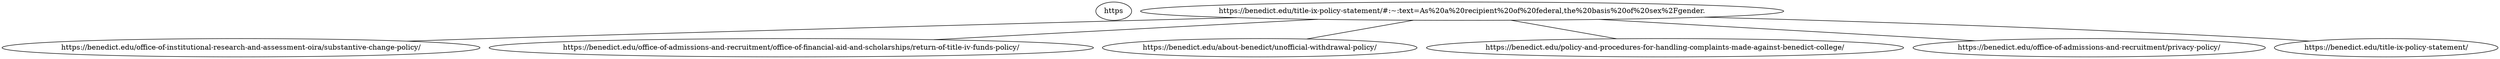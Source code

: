 strict graph  {
https [child_link="['https://benedict.edu/office-of-institutional-research-and-assessment-oira/substantive-change-policy/', 'https://benedict.edu/office-of-admissions-and-recruitment/office-of-financial-aid-and-scholarships/return-of-title-iv-funds-policy/', 'https://benedict.edu/about-benedict/unofficial-withdrawal-policy/', 'https://benedict.edu/policy-and-procedures-for-handling-complaints-made-against-benedict-college/', 'https://benedict.edu/office-of-admissions-and-recruitment/privacy-policy/', 'https://benedict.edu/title-ix-policy-statement/', 'https://benedict.edu/office-of-institutional-research-and-assessment-oira/substantive-change-policy/', 'https://benedict.edu/office-of-admissions-and-recruitment/office-of-financial-aid-and-scholarships/return-of-title-iv-funds-policy/', 'https://benedict.edu/about-benedict/unofficial-withdrawal-policy/', 'https://benedict.edu/policy-and-procedures-for-handling-complaints-made-against-benedict-college/']", data="b'\nTitle IX Policy Statement | Benedict College | Columbia, South Carolina\nSkip to content\nSearch Benedict.edu\nCommunityWebmailTiger PortalCareers\nAPPLY\nCalendarNews & EventsMenu Toggle\nNewsroom The BEST Tiger News Archives Harambee Festival Photo Galleries\nAcademicsMenu Toggle\nSchoolsMenu Toggle\nSchool of Education, Health and Human ServicesMenu Toggle\nMaster of Science Sport Management\nTyrone Adam Burroughs School of Business and EntrepreneurshipMenu Toggle\nMaster of Business Administration\nSchool of Arts and Sciences School of Science and Engineering\nProgramsMenu Toggle\nCareer Development Services Student Freedom Initiative Honors Program Extended Learning Services\nRegistrar & RecordsMenu Toggle\nOffice of the Registrar & Student Records Transcripts Veterans Graduation Registrar Forms\nOffice of ResearchMenu Toggle\nOrganizational Structure Proposal Development Funding Sources Technology Transfer Office Office of Institutional Research and Assessment (OIRA)Menu Toggle\nSubstantive Change Policy Accreditation Information Student Achievement Data\nLibraryMenu Toggle\nBenjamin F. Payton Learning Resources Center\xe2\x80\x8b About the Library Library Vision and Mission Library Staff Floor Guide Library Policies Library Request About Collections\nNew StudentsMenu Toggle\nNew Student Orientation Parent Checklist FERPA Form Online Registration Tutorials User Account Services Social Media Toolkit for Students\nAdmission & AidMenu Toggle\nAdmissions and RecruitmentMenu Toggle\nOffice of Admissions and Recruitment Office of International Programs Campus Tours Apply Student AccountsMenu Toggle\nOffice of Student Accounts Tuition and Fees\nFinancial Aid & ScholarshipsMenu Toggle\nOffice of Financial Aid and Scholarships Tuition and Fees Financial Aid Forms FAFSA Form Return of Title IV Funds Policy Unofficial Withdrawal Policy Scholarships Make A Payment\nCampus LifeMenu Toggle\nStudent AffairsMenu Toggle\nHousing Student Health Services Dining Hall Campus Police Department Campus Bookstore Swinton Campus Center Gospel Choir Marching Tiger Band of Distinction Policy and Procedures for Handling Complaints Made Against Benedict College\nStudent ServicesMenu Toggle\nCampus Shuttle Counseling and Self-Development Student Handbook Information Technology Services\nAcademic SuccessMenu Toggle\nWelcome from the Student Success Center Academic Success Events Academic Recovery and Probation Management Accessibility Services & Accommodations First Year and Transition Initiatives Technology Support Videos Tutoring Services Writing Lab & Support Math Lab\nStudent ActivitiesMenu Toggle\nStudent Government Association Clubs, Organizations, Fraternities, and Sororities Miss and Mister Benedict College & the Royal Court Greek Life Staff Directory\nAlumniMenu Toggle\nAlumni Relations and Advancement ServicesMenu Toggle\nHomecoming Alumni Classes Half-Century Club Inductees Athletic Hall of Fame Benedict College Alumni Clubs Mather School National Alumni Association National Pre-Alumni Council\nBC National Alumni AssociationMenu Toggle\nBC Band Day in Harlem BCNAA Membership/Audacity to Dream/Annual Meeting Online Payment BCNAA Nomination BCNAA Annual Spring Meeting BCNAA Tiger Rewards BCNAA Awards Miss BCNAA BCNAA Newsletters BCNAA Update Records\nGiveMenu Toggle\nAnnual Gifts Alumni Annual Fund BCNAA Membership/Audacity to Dream/Annual Meeting Online Payment Reunion Gifts and Affinity Groups Memorial and Honor Gifts Capital and Endowed Gifts Donor Recognition Ways to Give\nAboutMenu Toggle\nAbout Benedict CollegeMenu Toggle\nHistory Mission & Vision Why Choose an HBCU? Board of Trustees Consumer Information Contact Us\nAdministrationMenu Toggle\nCampus Police Division of Business and Finance Office of Human Resources Office of Communications and Marketing\nOffice of the PresidentMenu Toggle\nAbout the President Strategic Plan Benedict College Quality Enhancement Plan (QEP)\nDirectory\nSearch Benedict.edu\nMain Menu\nMain Menu\nTitle IX Policy Statement\nLearn More\nVisit\nApply\nBenedict College adheres to all federal, state, and local civil rights laws prohibiting discrimination in employment and education.\xc2\xa0 Benedict College does not discriminate in its admissions practices, in its employment practices, or in its educational programs or activities on the basis of age, sex, pregnancy, sexual orientation, gender identity, race, color, creed, religion, disability, genetic information, national origin, military or veteran status and forbids retaliation against anyone for engaging in protected activity.\nThis policy extends to all students, employees and applicants for admission and/or employment.\xc2\xa0 Further, it extends to all programs and activities supported by the College; including but not limited to the College of Extended Learning Services and College sponsored internships.\nAs a recipient of federal financial assistance for education activities, Benedict College is required by Title IX of the Education Amendments of 1972 to ensure that all of its education programs and activities do not discriminate on the basis of sex/gender.\xc2\xa0 Sex includes sex, sex stereotypes, gender identity, gender expression, sexual orientation and pregnancy or parenting status.\nBenedict College also prohibits retaliation against any person opposing discrimination or participating in any discrimination investigation or complaint process internal or external to the College.\xc2\xa0 Sexual harassment, sexual assault, dating and domestic violence, and stalking are forms of sex discrimination, which are prohibited under Title IX and by Benedict College policy.\nAny member of the campus community, guest, or visitor who acts to deny, deprive, or limit the educational, employment, residential, or social access, opportunities and/or benefits of any member of the Benedict College community on the basis of sex is in violation of the Policy and Procedures on Sexual Discrimination and Misconduct.\nAny person may report sex discrimination (whether or not the person reporting is the person alleged to have experienced the conduct), in person, by mail, by telephone, or by email, using the contact information listed below for the Title IX Coordinator.\xc2\xa0 A report may be made at any time (including during non-business hours) by contacting Campus Police at 803-253-5400.\nQuestions regarding Title IX, and/or concerns about noncompliance, should be directed to the Title IX Coordinator.\xc2\xa0 To view a complete copy of the Title IX Policy contact the Title IX Coordinator.\nElizabeth Fulford MHS, MHA, VSPTitle IX CoordinatorBenedict College2330 Laurel StreetColumbia, SC 29204Office: 803-705-4838\nCell: 803-626-4504Email: Elizabeth.Fulford@benedict.edu\nCommunity\nWebmail\nTiger Portal\nCareers\nCommunity\nWebmail\nTiger Portal\nCareers\nBenedict College1600 Harden Street,\xc2\xa0Columbia, South Carolina 29204Phone: \xc2\xa0803-253-5000 (Campus Operator)\nTwitter\nFacebook-f\nInstagram\nYoutube\n\xc2\xa9 2023 Benedict College. All rights reserved.\nDisclaimer\xc2\xa0 | \xc2\xa0Privacy Policy \xc2\xa0| \xc2\xa0Title IX Policy\nBenedict College is accredited by the Southern Association of Colleges and Schools Commission on Colleges to award baccalaureate and masters degrees. Contact the Southern Association of Colleges and Schools Commission on Colleges at\xc2\xa01866 Southern Lane, Decatur, Georgia 30033- 4097\xc2\xa0or call 404-679-4500 for questions about the accreditation of Benedict College.Notice of Nondiscriminatory PolicyBenedict College admits students of any race, color, national and ethnic origin to all the rights, privileges, programs, and activities generally accorded or made available to students at the school. It does not discriminate on the basis of race, color, national and ethnic origin in administration of its educational policies, admissions policies, scholarship and loan programs, and athletic and other school administered programs.\nSearch for:\nCalendarNews & EventsMenu Toggle\nNewsroom The BEST Tiger News Archives Harambee Festival Photo Galleries\nAcademicsMenu Toggle\nSchoolsMenu Toggle\nSchool of Education, Health and Human ServicesMenu Toggle\nMaster of Science Sport Management\nTyrone Adam Burroughs School of Business and EntrepreneurshipMenu Toggle\nMaster of Business Administration\nSchool of Arts and Sciences School of Science and Engineering\nProgramsMenu Toggle\nCareer Development Services Student Freedom Initiative Honors Program Extended Learning Services\nRegistrar & RecordsMenu Toggle\nOffice of the Registrar & Student Records Transcripts Veterans Graduation Registrar Forms\nOffice of ResearchMenu Toggle\nOrganizational Structure Proposal Development Funding Sources Technology Transfer Office Office of Institutional Research and Assessment (OIRA)Menu Toggle\nSubstantive Change Policy Accreditation Information Student Achievement Data\nLibraryMenu Toggle\nBenjamin F. Payton Learning Resources Center\xe2\x80\x8b About the Library Library Vision and Mission Library Staff Floor Guide Library Policies Library Request About Collections\nNew StudentsMenu Toggle\nNew Student Orientation Parent Checklist FERPA Form Online Registration Tutorials User Account Services Social Media Toolkit for Students\nAdmission & AidMenu Toggle\nAdmissions and RecruitmentMenu Toggle\nOffice of Admissions and Recruitment Office of International Programs Campus Tours Apply Student AccountsMenu Toggle\nOffice of Student Accounts Tuition and Fees\nFinancial Aid & ScholarshipsMenu Toggle\nOffice of Financial Aid and Scholarships Tuition and Fees Financial Aid Forms FAFSA Form Return of Title IV Funds Policy Unofficial Withdrawal Policy Scholarships Make A Payment\nCampus LifeMenu Toggle\nStudent AffairsMenu Toggle\nHousing Student Health Services Dining Hall Campus Police Department Campus Bookstore Swinton Campus Center Gospel Choir Marching Tiger Band of Distinction Policy and Procedures for Handling Complaints Made Against Benedict College\nStudent ServicesMenu Toggle\nCampus Shuttle Counseling and Self-Development Student Handbook Information Technology Services\nAcademic SuccessMenu Toggle\nWelcome from the Student Success Center Academic Success Events Academic Recovery and Probation Management Accessibility Services & Accommodations First Year and Transition Initiatives Technology Support Videos Tutoring Services Writing Lab & Support Math Lab\nStudent ActivitiesMenu Toggle\nStudent Government Association Clubs, Organizations, Fraternities, and Sororities Miss and Mister Benedict College & the Royal Court Greek Life Staff Directory\nAlumniMenu Toggle\nAlumni Relations and Advancement ServicesMenu Toggle\nHomecoming Alumni Classes Half-Century Club Inductees Athletic Hall of Fame Benedict College Alumni Clubs Mather School National Alumni Association National Pre-Alumni Council\nBC National Alumni AssociationMenu Toggle\nBC Band Day in Harlem BCNAA Membership/Audacity to Dream/Annual Meeting Online Payment BCNAA Nomination BCNAA Annual Spring Meeting BCNAA Tiger Rewards BCNAA Awards Miss BCNAA BCNAA Newsletters BCNAA Update Records\nGiveMenu Toggle\nAnnual Gifts Alumni Annual Fund BCNAA Membership/Audacity to Dream/Annual Meeting Online Payment Reunion Gifts and Affinity Groups Memorial and Honor Gifts Capital and Endowed Gifts Donor Recognition Ways to Give\nAboutMenu Toggle\nAbout Benedict CollegeMenu Toggle\nHistory Mission & Vision Why Choose an HBCU? Board of Trustees Consumer Information Contact Us\nAdministrationMenu Toggle\nCampus Police Division of Business and Finance Office of Human Resources Office of Communications and Marketing\nOffice of the PresidentMenu Toggle\nAbout the President Strategic Plan Benedict College Quality Enhancement Plan (QEP)\nDirectory\nCommunity\nWebmail\nTiger Portal\nCareers\nAPPLY\nStart typing and press enter to search\nSearch Benedict.edu\nAPPLY\nGIVE\nScroll to Top\nAboutPrograms and InitiativesNewsEvents and WorkshopsSuccess StoriesResources'"];
https [child_link="['https://benedict.edu/office-of-institutional-research-and-assessment-oira/substantive-change-policy/', 'https://benedict.edu/office-of-admissions-and-recruitment/office-of-financial-aid-and-scholarships/return-of-title-iv-funds-policy/', 'https://benedict.edu/about-benedict/unofficial-withdrawal-policy/', 'https://benedict.edu/policy-and-procedures-for-handling-complaints-made-against-benedict-college/', 'https://benedict.edu/wp-content/uploads/2021/09/14.2-Benedict-College-Substantive-Change-Policy-2021.pdf', 'https://benedict.edu/office-of-institutional-research-and-assessment-oira/substantive-change-policy/', 'https://benedict.edu/office-of-institutional-research-and-assessment-oira/substantive-change-policy/', 'https://benedict.edu/office-of-admissions-and-recruitment/privacy-policy/', 'https://benedict.edu/title-ix-policy-statement/', 'https://benedict.edu/office-of-institutional-research-and-assessment-oira/substantive-change-policy/', 'https://benedict.edu/office-of-admissions-and-recruitment/office-of-financial-aid-and-scholarships/return-of-title-iv-funds-policy/', 'https://benedict.edu/about-benedict/unofficial-withdrawal-policy/', 'https://benedict.edu/policy-and-procedures-for-handling-complaints-made-against-benedict-college/']", data="b'\nSubstantive Change Policy | Benedict College | Columbia, South Carolina\nSkip to content\nSearch Benedict.edu\nCommunityWebmailTiger PortalCareers\nAPPLY\nCalendarNews & EventsMenu Toggle\nNewsroom The BEST Tiger News Archives Harambee Festival Photo Galleries\nAcademicsMenu Toggle\nSchoolsMenu Toggle\nSchool of Education, Health and Human ServicesMenu Toggle\nMaster of Science Sport Management\nTyrone Adam Burroughs School of Business and EntrepreneurshipMenu Toggle\nMaster of Business Administration\nSchool of Arts and Sciences School of Science and Engineering\nProgramsMenu Toggle\nCareer Development Services Student Freedom Initiative Honors Program Extended Learning Services\nRegistrar & RecordsMenu Toggle\nOffice of the Registrar & Student Records Transcripts Veterans Graduation Registrar Forms\nOffice of ResearchMenu Toggle\nOrganizational Structure Proposal Development Funding Sources Technology Transfer Office Office of Institutional Research and Assessment (OIRA)Menu Toggle\nSubstantive Change Policy Accreditation Information Student Achievement Data\nLibraryMenu Toggle\nBenjamin F. Payton Learning Resources Center\xe2\x80\x8b About the Library Library Vision and Mission Library Staff Floor Guide Library Policies Library Request About Collections\nNew StudentsMenu Toggle\nNew Student Orientation Parent Checklist FERPA Form Online Registration Tutorials User Account Services Social Media Toolkit for Students\nAdmission & AidMenu Toggle\nAdmissions and RecruitmentMenu Toggle\nOffice of Admissions and Recruitment Office of International Programs Campus Tours Apply Student AccountsMenu Toggle\nOffice of Student Accounts Tuition and Fees\nFinancial Aid & ScholarshipsMenu Toggle\nOffice of Financial Aid and Scholarships Tuition and Fees Financial Aid Forms FAFSA Form Return of Title IV Funds Policy Unofficial Withdrawal Policy Scholarships Make A Payment\nCampus LifeMenu Toggle\nStudent AffairsMenu Toggle\nHousing Student Health Services Dining Hall Campus Police Department Campus Bookstore Swinton Campus Center Gospel Choir Marching Tiger Band of Distinction Policy and Procedures for Handling Complaints Made Against Benedict College\nStudent ServicesMenu Toggle\nCampus Shuttle Counseling and Self-Development Student Handbook Information Technology Services\nAcademic SuccessMenu Toggle\nWelcome from the Student Success Center Academic Success Events Academic Recovery and Probation Management Accessibility Services & Accommodations First Year and Transition Initiatives Technology Support Videos Tutoring Services Writing Lab & Support Math Lab\nStudent ActivitiesMenu Toggle\nStudent Government Association Clubs, Organizations, Fraternities, and Sororities Miss and Mister Benedict College & the Royal Court Greek Life Staff Directory\nAlumniMenu Toggle\nAlumni Relations and Advancement ServicesMenu Toggle\nHomecoming Alumni Classes Half-Century Club Inductees Athletic Hall of Fame Benedict College Alumni Clubs Mather School National Alumni Association National Pre-Alumni Council\nBC National Alumni AssociationMenu Toggle\nBC Band Day in Harlem BCNAA Membership/Audacity to Dream/Annual Meeting Online Payment BCNAA Nomination BCNAA Annual Spring Meeting BCNAA Tiger Rewards BCNAA Awards Miss BCNAA BCNAA Newsletters BCNAA Update Records\nGiveMenu Toggle\nAnnual Gifts Alumni Annual Fund BCNAA Membership/Audacity to Dream/Annual Meeting Online Payment Reunion Gifts and Affinity Groups Memorial and Honor Gifts Capital and Endowed Gifts Donor Recognition Ways to Give\nAboutMenu Toggle\nAbout Benedict CollegeMenu Toggle\nHistory Mission & Vision Why Choose an HBCU? Board of Trustees Consumer Information Contact Us\nAdministrationMenu Toggle\nCampus Police Division of Business and Finance Office of Human Resources Office of Communications and Marketing\nOffice of the PresidentMenu Toggle\nAbout the President Strategic Plan Benedict College Quality Enhancement Plan (QEP)\nDirectory\nSearch Benedict.edu\nMain Menu\nMain Menu\nSubstantive Change Policy\nLearn More\nVisit\nApply\nBenedict College maintains a Substantive Change Policy that guides its approach to approving and reporting significant changes in its mission, infrastructure, and educational activities. These changes, which alter the character of the institution and/or the essential nature of its services, must be duly reviewed for their impact on a broad range of constituencies and reported to the college\xe2\x80\x99s accrediting bodies.\xc2\xa0 As such, all campus units are required to regularly review and comply with the guidelines contained herein to ensure systematic review, appropriate approvals, and timely reporting prior to the implementation of any substantive change, as defined in this policy.For questions regarding the policy or for assistance in determining if a proposed change qualifies as a substantive change, please contact the College\xe2\x80\x99s SACSCOC Accreditation liaison, Dr, Kimberly Haynes Stephens at (803) 705-4747 or Kimberly.Haynes@Benedict.edu.\nPolicy Document\nOffice of Institutional Research and Assessment (OIRA)\nAccreditation Information\nSubstantive Change Policy\nStudent Achievement Data\nMenu\nOffice of Institutional Research and Assessment (OIRA)\nAccreditation Information\nSubstantive Change Policy\nStudent Achievement Data\nCommunity\nWebmail\nTiger Portal\nCareers\nCommunity\nWebmail\nTiger Portal\nCareers\nBenedict College1600 Harden Street,\xc2\xa0Columbia, South Carolina 29204Phone: \xc2\xa0803-253-5000 (Campus Operator)\nTwitter\nFacebook-f\nInstagram\nYoutube\n\xc2\xa9 2023 Benedict College. All rights reserved.\nDisclaimer\xc2\xa0 | \xc2\xa0Privacy Policy \xc2\xa0| \xc2\xa0Title IX Policy\nBenedict College is accredited by the Southern Association of Colleges and Schools Commission on Colleges to award baccalaureate and masters degrees. Contact the Southern Association of Colleges and Schools Commission on Colleges at\xc2\xa01866 Southern Lane, Decatur, Georgia 30033- 4097\xc2\xa0or call 404-679-4500 for questions about the accreditation of Benedict College.Notice of Nondiscriminatory PolicyBenedict College admits students of any race, color, national and ethnic origin to all the rights, privileges, programs, and activities generally accorded or made available to students at the school. It does not discriminate on the basis of race, color, national and ethnic origin in administration of its educational policies, admissions policies, scholarship and loan programs, and athletic and other school administered programs.\nSearch for:\nCalendarNews & EventsMenu Toggle\nNewsroom The BEST Tiger News Archives Harambee Festival Photo Galleries\nAcademicsMenu Toggle\nSchoolsMenu Toggle\nSchool of Education, Health and Human ServicesMenu Toggle\nMaster of Science Sport Management\nTyrone Adam Burroughs School of Business and EntrepreneurshipMenu Toggle\nMaster of Business Administration\nSchool of Arts and Sciences School of Science and Engineering\nProgramsMenu Toggle\nCareer Development Services Student Freedom Initiative Honors Program Extended Learning Services\nRegistrar & RecordsMenu Toggle\nOffice of the Registrar & Student Records Transcripts Veterans Graduation Registrar Forms\nOffice of ResearchMenu Toggle\nOrganizational Structure Proposal Development Funding Sources Technology Transfer Office Office of Institutional Research and Assessment (OIRA)Menu Toggle\nSubstantive Change Policy Accreditation Information Student Achievement Data\nLibraryMenu Toggle\nBenjamin F. Payton Learning Resources Center\xe2\x80\x8b About the Library Library Vision and Mission Library Staff Floor Guide Library Policies Library Request About Collections\nNew StudentsMenu Toggle\nNew Student Orientation Parent Checklist FERPA Form Online Registration Tutorials User Account Services Social Media Toolkit for Students\nAdmission & AidMenu Toggle\nAdmissions and RecruitmentMenu Toggle\nOffice of Admissions and Recruitment Office of International Programs Campus Tours Apply Student AccountsMenu Toggle\nOffice of Student Accounts Tuition and Fees\nFinancial Aid & ScholarshipsMenu Toggle\nOffice of Financial Aid and Scholarships Tuition and Fees Financial Aid Forms FAFSA Form Return of Title IV Funds Policy Unofficial Withdrawal Policy Scholarships Make A Payment\nCampus LifeMenu Toggle\nStudent AffairsMenu Toggle\nHousing Student Health Services Dining Hall Campus Police Department Campus Bookstore Swinton Campus Center Gospel Choir Marching Tiger Band of Distinction Policy and Procedures for Handling Complaints Made Against Benedict College\nStudent ServicesMenu Toggle\nCampus Shuttle Counseling and Self-Development Student Handbook Information Technology Services\nAcademic SuccessMenu Toggle\nWelcome from the Student Success Center Academic Success Events Academic Recovery and Probation Management Accessibility Services & Accommodations First Year and Transition Initiatives Technology Support Videos Tutoring Services Writing Lab & Support Math Lab\nStudent ActivitiesMenu Toggle\nStudent Government Association Clubs, Organizations, Fraternities, and Sororities Miss and Mister Benedict College & the Royal Court Greek Life Staff Directory\nAlumniMenu Toggle\nAlumni Relations and Advancement ServicesMenu Toggle\nHomecoming Alumni Classes Half-Century Club Inductees Athletic Hall of Fame Benedict College Alumni Clubs Mather School National Alumni Association National Pre-Alumni Council\nBC National Alumni AssociationMenu Toggle\nBC Band Day in Harlem BCNAA Membership/Audacity to Dream/Annual Meeting Online Payment BCNAA Nomination BCNAA Annual Spring Meeting BCNAA Tiger Rewards BCNAA Awards Miss BCNAA BCNAA Newsletters BCNAA Update Records\nGiveMenu Toggle\nAnnual Gifts Alumni Annual Fund BCNAA Membership/Audacity to Dream/Annual Meeting Online Payment Reunion Gifts and Affinity Groups Memorial and Honor Gifts Capital and Endowed Gifts Donor Recognition Ways to Give\nAboutMenu Toggle\nAbout Benedict CollegeMenu Toggle\nHistory Mission & Vision Why Choose an HBCU? Board of Trustees Consumer Information Contact Us\nAdministrationMenu Toggle\nCampus Police Division of Business and Finance Office of Human Resources Office of Communications and Marketing\nOffice of the PresidentMenu Toggle\nAbout the President Strategic Plan Benedict College Quality Enhancement Plan (QEP)\nDirectory\nCommunity\nWebmail\nTiger Portal\nCareers\nAPPLY\nStart typing and press enter to search\nSearch Benedict.edu\nAPPLY\nGIVE\nScroll to Top\nAboutPrograms and InitiativesNewsEvents and WorkshopsSuccess StoriesResources'"];
https [child_link="['https://benedict.edu/office-of-institutional-research-and-assessment-oira/substantive-change-policy/', 'https://benedict.edu/office-of-admissions-and-recruitment/office-of-financial-aid-and-scholarships/return-of-title-iv-funds-policy/', 'https://benedict.edu/about-benedict/unofficial-withdrawal-policy/', 'https://benedict.edu/policy-and-procedures-for-handling-complaints-made-against-benedict-college/', 'https://benedict.edu/office-of-admissions-and-recruitment/office-of-financial-aid-and-scholarships/return-of-title-iv-funds-policy/', 'https://benedict.edu/about-benedict/unofficial-withdrawal-policy/', 'https://benedict.edu/office-of-admissions-and-recruitment/office-of-financial-aid-and-scholarships/return-of-title-iv-funds-policy/', 'https://benedict.edu/about-benedict/unofficial-withdrawal-policy/', 'https://benedict.edu/office-of-admissions-and-recruitment/privacy-policy/', 'https://benedict.edu/title-ix-policy-statement/', 'https://benedict.edu/office-of-institutional-research-and-assessment-oira/substantive-change-policy/', 'https://benedict.edu/office-of-admissions-and-recruitment/office-of-financial-aid-and-scholarships/return-of-title-iv-funds-policy/', 'https://benedict.edu/about-benedict/unofficial-withdrawal-policy/', 'https://benedict.edu/policy-and-procedures-for-handling-complaints-made-against-benedict-college/']", data="b'\nReturn of Title IV Funds Policy | Benedict College | Columbia, South Carolina\nSkip to content\nSearch Benedict.edu\nCommunityWebmailTiger PortalCareers\nAPPLY\nCalendarNews & EventsMenu Toggle\nNewsroom The BEST Tiger News Archives Harambee Festival Photo Galleries\nAcademicsMenu Toggle\nSchoolsMenu Toggle\nSchool of Education, Health and Human ServicesMenu Toggle\nMaster of Science Sport Management\nTyrone Adam Burroughs School of Business and EntrepreneurshipMenu Toggle\nMaster of Business Administration\nSchool of Arts and Sciences School of Science and Engineering\nProgramsMenu Toggle\nCareer Development Services Student Freedom Initiative Honors Program Extended Learning Services\nRegistrar & RecordsMenu Toggle\nOffice of the Registrar & Student Records Transcripts Veterans Graduation Registrar Forms\nOffice of ResearchMenu Toggle\nOrganizational Structure Proposal Development Funding Sources Technology Transfer Office Office of Institutional Research and Assessment (OIRA)Menu Toggle\nSubstantive Change Policy Accreditation Information Student Achievement Data\nLibraryMenu Toggle\nBenjamin F. Payton Learning Resources Center\xe2\x80\x8b About the Library Library Vision and Mission Library Staff Floor Guide Library Policies Library Request About Collections\nNew StudentsMenu Toggle\nNew Student Orientation Parent Checklist FERPA Form Online Registration Tutorials User Account Services Social Media Toolkit for Students\nAdmission & AidMenu Toggle\nAdmissions and RecruitmentMenu Toggle\nOffice of Admissions and Recruitment Office of International Programs Campus Tours Apply Student AccountsMenu Toggle\nOffice of Student Accounts Tuition and Fees\nFinancial Aid & ScholarshipsMenu Toggle\nOffice of Financial Aid and Scholarships Tuition and Fees Financial Aid Forms FAFSA Form Return of Title IV Funds Policy Unofficial Withdrawal Policy Scholarships Make A Payment\nCampus LifeMenu Toggle\nStudent AffairsMenu Toggle\nHousing Student Health Services Dining Hall Campus Police Department Campus Bookstore Swinton Campus Center Gospel Choir Marching Tiger Band of Distinction Policy and Procedures for Handling Complaints Made Against Benedict College\nStudent ServicesMenu Toggle\nCampus Shuttle Counseling and Self-Development Student Handbook Information Technology Services\nAcademic SuccessMenu Toggle\nWelcome from the Student Success Center Academic Success Events Academic Recovery and Probation Management Accessibility Services & Accommodations First Year and Transition Initiatives Technology Support Videos Tutoring Services Writing Lab & Support Math Lab\nStudent ActivitiesMenu Toggle\nStudent Government Association Clubs, Organizations, Fraternities, and Sororities Miss and Mister Benedict College & the Royal Court Greek Life Staff Directory\nAlumniMenu Toggle\nAlumni Relations and Advancement ServicesMenu Toggle\nHomecoming Alumni Classes Half-Century Club Inductees Athletic Hall of Fame Benedict College Alumni Clubs Mather School National Alumni Association National Pre-Alumni Council\nBC National Alumni AssociationMenu Toggle\nBC Band Day in Harlem BCNAA Membership/Audacity to Dream/Annual Meeting Online Payment BCNAA Nomination BCNAA Annual Spring Meeting BCNAA Tiger Rewards BCNAA Awards Miss BCNAA BCNAA Newsletters BCNAA Update Records\nGiveMenu Toggle\nAnnual Gifts Alumni Annual Fund BCNAA Membership/Audacity to Dream/Annual Meeting Online Payment Reunion Gifts and Affinity Groups Memorial and Honor Gifts Capital and Endowed Gifts Donor Recognition Ways to Give\nAboutMenu Toggle\nAbout Benedict CollegeMenu Toggle\nHistory Mission & Vision Why Choose an HBCU? Board of Trustees Consumer Information Contact Us\nAdministrationMenu Toggle\nCampus Police Division of Business and Finance Office of Human Resources Office of Communications and Marketing\nOffice of the PresidentMenu Toggle\nAbout the President Strategic Plan Benedict College Quality Enhancement Plan (QEP)\nDirectory\nSearch Benedict.edu\nMain Menu\nMain Menu\nReturn of Title IV Funds Policy\nLearn More\nVisit\nApply\nDepartment Contact\n1600 Harden StreetColumbia, SC 29204\n803-705-4418\nfinancial.aid@benedict.edu\nOffice Hours\nMonday-Thursday\n1:00PM - 4:00PM\nFriday\nBy Appointment Only\nReturn of Title IV Funds Policy for Students Receiving Federal Financial AidWhen a student withdraws during a period of enrollment in which he/she has begun attendance and has received federal Title IV financial aid, Benedict College is required to determine the amount of earned and unearned Title IV aid. A student is eligible to retain the percentage of Title IV aid disbursed or that could have been disbursed that is equal to the percentage of the enrollment period completed by the student (calculated daily). Scheduled breaks of five or more consecutive days are excluded. The unearned Title IV aid must be returned to the appropriate federal aid program(s). If the student has completed more than 60% of the enrollment period, no Title IV aid needs to be returned.\nTuition and Fees\nFinancial Aid Forms\nFAFSA\nReturn of Title IV Funds Policy\nUnofficial Withdrawal Policy\nScholarships\nMake A Payment\nMenu\nTuition and Fees\nFinancial Aid Forms\nFAFSA\nReturn of Title IV Funds Policy\nUnofficial Withdrawal Policy\nScholarships\nMake A Payment\nCommunity\nWebmail\nTiger Portal\nCareers\nCommunity\nWebmail\nTiger Portal\nCareers\nBenedict College1600 Harden Street,\xc2\xa0Columbia, South Carolina 29204Phone: \xc2\xa0803-253-5000 (Campus Operator)\nTwitter\nFacebook-f\nInstagram\nYoutube\n\xc2\xa9 2023 Benedict College. All rights reserved.\nDisclaimer\xc2\xa0 | \xc2\xa0Privacy Policy \xc2\xa0| \xc2\xa0Title IX Policy\nBenedict College is accredited by the Southern Association of Colleges and Schools Commission on Colleges to award baccalaureate and masters degrees. Contact the Southern Association of Colleges and Schools Commission on Colleges at\xc2\xa01866 Southern Lane, Decatur, Georgia 30033- 4097\xc2\xa0or call 404-679-4500 for questions about the accreditation of Benedict College.Notice of Nondiscriminatory PolicyBenedict College admits students of any race, color, national and ethnic origin to all the rights, privileges, programs, and activities generally accorded or made available to students at the school. It does not discriminate on the basis of race, color, national and ethnic origin in administration of its educational policies, admissions policies, scholarship and loan programs, and athletic and other school administered programs.\nSearch for:\nCalendarNews & EventsMenu Toggle\nNewsroom The BEST Tiger News Archives Harambee Festival Photo Galleries\nAcademicsMenu Toggle\nSchoolsMenu Toggle\nSchool of Education, Health and Human ServicesMenu Toggle\nMaster of Science Sport Management\nTyrone Adam Burroughs School of Business and EntrepreneurshipMenu Toggle\nMaster of Business Administration\nSchool of Arts and Sciences School of Science and Engineering\nProgramsMenu Toggle\nCareer Development Services Student Freedom Initiative Honors Program Extended Learning Services\nRegistrar & RecordsMenu Toggle\nOffice of the Registrar & Student Records Transcripts Veterans Graduation Registrar Forms\nOffice of ResearchMenu Toggle\nOrganizational Structure Proposal Development Funding Sources Technology Transfer Office Office of Institutional Research and Assessment (OIRA)Menu Toggle\nSubstantive Change Policy Accreditation Information Student Achievement Data\nLibraryMenu Toggle\nBenjamin F. Payton Learning Resources Center\xe2\x80\x8b About the Library Library Vision and Mission Library Staff Floor Guide Library Policies Library Request About Collections\nNew StudentsMenu Toggle\nNew Student Orientation Parent Checklist FERPA Form Online Registration Tutorials User Account Services Social Media Toolkit for Students\nAdmission & AidMenu Toggle\nAdmissions and RecruitmentMenu Toggle\nOffice of Admissions and Recruitment Office of International Programs Campus Tours Apply Student AccountsMenu Toggle\nOffice of Student Accounts Tuition and Fees\nFinancial Aid & ScholarshipsMenu Toggle\nOffice of Financial Aid and Scholarships Tuition and Fees Financial Aid Forms FAFSA Form Return of Title IV Funds Policy Unofficial Withdrawal Policy Scholarships Make A Payment\nCampus LifeMenu Toggle\nStudent AffairsMenu Toggle\nHousing Student Health Services Dining Hall Campus Police Department Campus Bookstore Swinton Campus Center Gospel Choir Marching Tiger Band of Distinction Policy and Procedures for Handling Complaints Made Against Benedict College\nStudent ServicesMenu Toggle\nCampus Shuttle Counseling and Self-Development Student Handbook Information Technology Services\nAcademic SuccessMenu Toggle\nWelcome from the Student Success Center Academic Success Events Academic Recovery and Probation Management Accessibility Services & Accommodations First Year and Transition Initiatives Technology Support Videos Tutoring Services Writing Lab & Support Math Lab\nStudent ActivitiesMenu Toggle\nStudent Government Association Clubs, Organizations, Fraternities, and Sororities Miss and Mister Benedict College & the Royal Court Greek Life Staff Directory\nAlumniMenu Toggle\nAlumni Relations and Advancement ServicesMenu Toggle\nHomecoming Alumni Classes Half-Century Club Inductees Athletic Hall of Fame Benedict College Alumni Clubs Mather School National Alumni Association National Pre-Alumni Council\nBC National Alumni AssociationMenu Toggle\nBC Band Day in Harlem BCNAA Membership/Audacity to Dream/Annual Meeting Online Payment BCNAA Nomination BCNAA Annual Spring Meeting BCNAA Tiger Rewards BCNAA Awards Miss BCNAA BCNAA Newsletters BCNAA Update Records\nGiveMenu Toggle\nAnnual Gifts Alumni Annual Fund BCNAA Membership/Audacity to Dream/Annual Meeting Online Payment Reunion Gifts and Affinity Groups Memorial and Honor Gifts Capital and Endowed Gifts Donor Recognition Ways to Give\nAboutMenu Toggle\nAbout Benedict CollegeMenu Toggle\nHistory Mission & Vision Why Choose an HBCU? Board of Trustees Consumer Information Contact Us\nAdministrationMenu Toggle\nCampus Police Division of Business and Finance Office of Human Resources Office of Communications and Marketing\nOffice of the PresidentMenu Toggle\nAbout the President Strategic Plan Benedict College Quality Enhancement Plan (QEP)\nDirectory\nCommunity\nWebmail\nTiger Portal\nCareers\nAPPLY\nStart typing and press enter to search\nSearch Benedict.edu\nAPPLY\nGIVE\nScroll to Top\nAboutPrograms and InitiativesNewsEvents and WorkshopsSuccess StoriesResources'"];
https [child_link="['https://benedict.edu/office-of-institutional-research-and-assessment-oira/substantive-change-policy/', 'https://benedict.edu/office-of-admissions-and-recruitment/office-of-financial-aid-and-scholarships/return-of-title-iv-funds-policy/', 'https://benedict.edu/about-benedict/unofficial-withdrawal-policy/', 'https://benedict.edu/policy-and-procedures-for-handling-complaints-made-against-benedict-college/', 'https://benedict.edu/office-of-admissions-and-recruitment/office-of-financial-aid-and-scholarships/return-of-title-iv-funds-policy/', 'https://benedict.edu/about-benedict/unofficial-withdrawal-policy/', 'https://benedict.edu/office-of-admissions-and-recruitment/office-of-financial-aid-and-scholarships/return-of-title-iv-funds-policy/', 'https://benedict.edu/about-benedict/unofficial-withdrawal-policy/', 'https://benedict.edu/office-of-admissions-and-recruitment/privacy-policy/', 'https://benedict.edu/title-ix-policy-statement/', 'https://benedict.edu/office-of-institutional-research-and-assessment-oira/substantive-change-policy/', 'https://benedict.edu/office-of-admissions-and-recruitment/office-of-financial-aid-and-scholarships/return-of-title-iv-funds-policy/', 'https://benedict.edu/about-benedict/unofficial-withdrawal-policy/', 'https://benedict.edu/policy-and-procedures-for-handling-complaints-made-against-benedict-college/']", data="b'\nUnofficial Withdrawal Policy | Benedict College | Columbia, South Carolina\nSkip to content\nSearch Benedict.edu\nCommunityWebmailTiger PortalCareers\nAPPLY\nCalendarNews & EventsMenu Toggle\nNewsroom The BEST Tiger News Archives Harambee Festival Photo Galleries\nAcademicsMenu Toggle\nSchoolsMenu Toggle\nSchool of Education, Health and Human ServicesMenu Toggle\nMaster of Science Sport Management\nTyrone Adam Burroughs School of Business and EntrepreneurshipMenu Toggle\nMaster of Business Administration\nSchool of Arts and Sciences School of Science and Engineering\nProgramsMenu Toggle\nCareer Development Services Student Freedom Initiative Honors Program Extended Learning Services\nRegistrar & RecordsMenu Toggle\nOffice of the Registrar & Student Records Transcripts Veterans Graduation Registrar Forms\nOffice of ResearchMenu Toggle\nOrganizational Structure Proposal Development Funding Sources Technology Transfer Office Office of Institutional Research and Assessment (OIRA)Menu Toggle\nSubstantive Change Policy Accreditation Information Student Achievement Data\nLibraryMenu Toggle\nBenjamin F. Payton Learning Resources Center\xe2\x80\x8b About the Library Library Vision and Mission Library Staff Floor Guide Library Policies Library Request About Collections\nNew StudentsMenu Toggle\nNew Student Orientation Parent Checklist FERPA Form Online Registration Tutorials User Account Services Social Media Toolkit for Students\nAdmission & AidMenu Toggle\nAdmissions and RecruitmentMenu Toggle\nOffice of Admissions and Recruitment Office of International Programs Campus Tours Apply Student AccountsMenu Toggle\nOffice of Student Accounts Tuition and Fees\nFinancial Aid & ScholarshipsMenu Toggle\nOffice of Financial Aid and Scholarships Tuition and Fees Financial Aid Forms FAFSA Form Return of Title IV Funds Policy Unofficial Withdrawal Policy Scholarships Make A Payment\nCampus LifeMenu Toggle\nStudent AffairsMenu Toggle\nHousing Student Health Services Dining Hall Campus Police Department Campus Bookstore Swinton Campus Center Gospel Choir Marching Tiger Band of Distinction Policy and Procedures for Handling Complaints Made Against Benedict College\nStudent ServicesMenu Toggle\nCampus Shuttle Counseling and Self-Development Student Handbook Information Technology Services\nAcademic SuccessMenu Toggle\nWelcome from the Student Success Center Academic Success Events Academic Recovery and Probation Management Accessibility Services & Accommodations First Year and Transition Initiatives Technology Support Videos Tutoring Services Writing Lab & Support Math Lab\nStudent ActivitiesMenu Toggle\nStudent Government Association Clubs, Organizations, Fraternities, and Sororities Miss and Mister Benedict College & the Royal Court Greek Life Staff Directory\nAlumniMenu Toggle\nAlumni Relations and Advancement ServicesMenu Toggle\nHomecoming Alumni Classes Half-Century Club Inductees Athletic Hall of Fame Benedict College Alumni Clubs Mather School National Alumni Association National Pre-Alumni Council\nBC National Alumni AssociationMenu Toggle\nBC Band Day in Harlem BCNAA Membership/Audacity to Dream/Annual Meeting Online Payment BCNAA Nomination BCNAA Annual Spring Meeting BCNAA Tiger Rewards BCNAA Awards Miss BCNAA BCNAA Newsletters BCNAA Update Records\nGiveMenu Toggle\nAnnual Gifts Alumni Annual Fund BCNAA Membership/Audacity to Dream/Annual Meeting Online Payment Reunion Gifts and Affinity Groups Memorial and Honor Gifts Capital and Endowed Gifts Donor Recognition Ways to Give\nAboutMenu Toggle\nAbout Benedict CollegeMenu Toggle\nHistory Mission & Vision Why Choose an HBCU? Board of Trustees Consumer Information Contact Us\nAdministrationMenu Toggle\nCampus Police Division of Business and Finance Office of Human Resources Office of Communications and Marketing\nOffice of the PresidentMenu Toggle\nAbout the President Strategic Plan Benedict College Quality Enhancement Plan (QEP)\nDirectory\nSearch Benedict.edu\nMain Menu\nMain Menu\nUnofficial Withdrawal Policy\nLearn More\nVisit\nApply\nDepartment Contact\n1600 Harden StreetColumbia, SC 29204\n803-705-4418\nfinancial.aid@benedict.edu\nOffice Hours\nMonday\n1:00PM - 4:00PM\nTuesday\nClosed\nWednesday-Thursday\n1:00PM - 4:00PM\nFriday\nClosed\nStudents receiving federal Title IV financial aid, who do not pass any courses and who do not officially withdraw from the College are considered \xe2\x80\x9cunofficially withdrawn.\xe2\x80\x9d The following procedures are used to determine if students never attend class and/or withdraw unofficially, and to determine repayments due back to aid programs.At the end of each semester, a report is generated of all students who have Title IV federal aid and who have a semester GPA of 0.00. Those students who have all \xe2\x80\x9cF\xe2\x80\x98s\xe2\x80\x9d are assumed to be \xe2\x80\x98unofficially withdrawn\xe2\x80\x99.The last date of attendance as reported by any of the instructors is determined and used in the Return of Title IV Funds calculation.If a last day of attendance cannot otherwise be determined, the student is assumed to have attended 50% of the enrollment period and the formula is calculated based on that length of attendance.\nTuition and Fees\nFinancial Aid Forms\nFAFSA\nReturn of Title IV Funds Policy\nUnofficial Withdrawal Policy\nScholarships\nMake A Payment\nMenu\nTuition and Fees\nFinancial Aid Forms\nFAFSA\nReturn of Title IV Funds Policy\nUnofficial Withdrawal Policy\nScholarships\nMake A Payment\nCommunity\nWebmail\nTiger Portal\nCareers\nCommunity\nWebmail\nTiger Portal\nCareers\nBenedict College1600 Harden Street,\xc2\xa0Columbia, South Carolina 29204Phone: \xc2\xa0803-253-5000 (Campus Operator)\nTwitter\nFacebook-f\nInstagram\nYoutube\n\xc2\xa9 2023 Benedict College. All rights reserved.\nDisclaimer\xc2\xa0 | \xc2\xa0Privacy Policy \xc2\xa0| \xc2\xa0Title IX Policy\nBenedict College is accredited by the Southern Association of Colleges and Schools Commission on Colleges to award baccalaureate and masters degrees. Contact the Southern Association of Colleges and Schools Commission on Colleges at\xc2\xa01866 Southern Lane, Decatur, Georgia 30033- 4097\xc2\xa0or call 404-679-4500 for questions about the accreditation of Benedict College.Notice of Nondiscriminatory PolicyBenedict College admits students of any race, color, national and ethnic origin to all the rights, privileges, programs, and activities generally accorded or made available to students at the school. It does not discriminate on the basis of race, color, national and ethnic origin in administration of its educational policies, admissions policies, scholarship and loan programs, and athletic and other school administered programs.\nSearch for:\nCalendarNews & EventsMenu Toggle\nNewsroom The BEST Tiger News Archives Harambee Festival Photo Galleries\nAcademicsMenu Toggle\nSchoolsMenu Toggle\nSchool of Education, Health and Human ServicesMenu Toggle\nMaster of Science Sport Management\nTyrone Adam Burroughs School of Business and EntrepreneurshipMenu Toggle\nMaster of Business Administration\nSchool of Arts and Sciences School of Science and Engineering\nProgramsMenu Toggle\nCareer Development Services Student Freedom Initiative Honors Program Extended Learning Services\nRegistrar & RecordsMenu Toggle\nOffice of the Registrar & Student Records Transcripts Veterans Graduation Registrar Forms\nOffice of ResearchMenu Toggle\nOrganizational Structure Proposal Development Funding Sources Technology Transfer Office Office of Institutional Research and Assessment (OIRA)Menu Toggle\nSubstantive Change Policy Accreditation Information Student Achievement Data\nLibraryMenu Toggle\nBenjamin F. Payton Learning Resources Center\xe2\x80\x8b About the Library Library Vision and Mission Library Staff Floor Guide Library Policies Library Request About Collections\nNew StudentsMenu Toggle\nNew Student Orientation Parent Checklist FERPA Form Online Registration Tutorials User Account Services Social Media Toolkit for Students\nAdmission & AidMenu Toggle\nAdmissions and RecruitmentMenu Toggle\nOffice of Admissions and Recruitment Office of International Programs Campus Tours Apply Student AccountsMenu Toggle\nOffice of Student Accounts Tuition and Fees\nFinancial Aid & ScholarshipsMenu Toggle\nOffice of Financial Aid and Scholarships Tuition and Fees Financial Aid Forms FAFSA Form Return of Title IV Funds Policy Unofficial Withdrawal Policy Scholarships Make A Payment\nCampus LifeMenu Toggle\nStudent AffairsMenu Toggle\nHousing Student Health Services Dining Hall Campus Police Department Campus Bookstore Swinton Campus Center Gospel Choir Marching Tiger Band of Distinction Policy and Procedures for Handling Complaints Made Against Benedict College\nStudent ServicesMenu Toggle\nCampus Shuttle Counseling and Self-Development Student Handbook Information Technology Services\nAcademic SuccessMenu Toggle\nWelcome from the Student Success Center Academic Success Events Academic Recovery and Probation Management Accessibility Services & Accommodations First Year and Transition Initiatives Technology Support Videos Tutoring Services Writing Lab & Support Math Lab\nStudent ActivitiesMenu Toggle\nStudent Government Association Clubs, Organizations, Fraternities, and Sororities Miss and Mister Benedict College & the Royal Court Greek Life Staff Directory\nAlumniMenu Toggle\nAlumni Relations and Advancement ServicesMenu Toggle\nHomecoming Alumni Classes Half-Century Club Inductees Athletic Hall of Fame Benedict College Alumni Clubs Mather School National Alumni Association National Pre-Alumni Council\nBC National Alumni AssociationMenu Toggle\nBC Band Day in Harlem BCNAA Membership/Audacity to Dream/Annual Meeting Online Payment BCNAA Nomination BCNAA Annual Spring Meeting BCNAA Tiger Rewards BCNAA Awards Miss BCNAA BCNAA Newsletters BCNAA Update Records\nGiveMenu Toggle\nAnnual Gifts Alumni Annual Fund BCNAA Membership/Audacity to Dream/Annual Meeting Online Payment Reunion Gifts and Affinity Groups Memorial and Honor Gifts Capital and Endowed Gifts Donor Recognition Ways to Give\nAboutMenu Toggle\nAbout Benedict CollegeMenu Toggle\nHistory Mission & Vision Why Choose an HBCU? Board of Trustees Consumer Information Contact Us\nAdministrationMenu Toggle\nCampus Police Division of Business and Finance Office of Human Resources Office of Communications and Marketing\nOffice of the PresidentMenu Toggle\nAbout the President Strategic Plan Benedict College Quality Enhancement Plan (QEP)\nDirectory\nCommunity\nWebmail\nTiger Portal\nCareers\nAPPLY\nStart typing and press enter to search\nSearch Benedict.edu\nAPPLY\nGIVE\nScroll to Top\nAboutPrograms and InitiativesNewsEvents and WorkshopsSuccess StoriesResources'"];
https [child_link="['https://benedict.edu/office-of-institutional-research-and-assessment-oira/substantive-change-policy/', 'https://benedict.edu/office-of-admissions-and-recruitment/office-of-financial-aid-and-scholarships/return-of-title-iv-funds-policy/', 'https://benedict.edu/about-benedict/unofficial-withdrawal-policy/', 'https://benedict.edu/policy-and-procedures-for-handling-complaints-made-against-benedict-college/', 'https://benedict.edu/office-of-admissions-and-recruitment/privacy-policy/', 'https://benedict.edu/title-ix-policy-statement/', 'https://benedict.edu/office-of-institutional-research-and-assessment-oira/substantive-change-policy/', 'https://benedict.edu/office-of-admissions-and-recruitment/office-of-financial-aid-and-scholarships/return-of-title-iv-funds-policy/', 'https://benedict.edu/about-benedict/unofficial-withdrawal-policy/', 'https://benedict.edu/policy-and-procedures-for-handling-complaints-made-against-benedict-college/']", data="b'\nPolicy and Procedures for Handling Complaints Made Against Benedict College | Benedict College | Columbia, South Carolina\nSkip to content\nSearch Benedict.edu\nCommunityWebmailTiger PortalCareers\nAPPLY\nCalendarNews & EventsMenu Toggle\nNewsroom The BEST Tiger News Archives Harambee Festival Photo Galleries\nAcademicsMenu Toggle\nSchoolsMenu Toggle\nSchool of Education, Health and Human ServicesMenu Toggle\nMaster of Science Sport Management\nTyrone Adam Burroughs School of Business and EntrepreneurshipMenu Toggle\nMaster of Business Administration\nSchool of Arts and Sciences School of Science and Engineering\nProgramsMenu Toggle\nCareer Development Services Student Freedom Initiative Honors Program Extended Learning Services\nRegistrar & RecordsMenu Toggle\nOffice of the Registrar & Student Records Transcripts Veterans Graduation Registrar Forms\nOffice of ResearchMenu Toggle\nOrganizational Structure Proposal Development Funding Sources Technology Transfer Office Office of Institutional Research and Assessment (OIRA)Menu Toggle\nSubstantive Change Policy Accreditation Information Student Achievement Data\nLibraryMenu Toggle\nBenjamin F. Payton Learning Resources Center\xe2\x80\x8b About the Library Library Vision and Mission Library Staff Floor Guide Library Policies Library Request About Collections\nNew StudentsMenu Toggle\nNew Student Orientation Parent Checklist FERPA Form Online Registration Tutorials User Account Services Social Media Toolkit for Students\nAdmission & AidMenu Toggle\nAdmissions and RecruitmentMenu Toggle\nOffice of Admissions and Recruitment Office of International Programs Campus Tours Apply Student AccountsMenu Toggle\nOffice of Student Accounts Tuition and Fees\nFinancial Aid & ScholarshipsMenu Toggle\nOffice of Financial Aid and Scholarships Tuition and Fees Financial Aid Forms FAFSA Form Return of Title IV Funds Policy Unofficial Withdrawal Policy Scholarships Make A Payment\nCampus LifeMenu Toggle\nStudent AffairsMenu Toggle\nHousing Student Health Services Dining Hall Campus Police Department Campus Bookstore Swinton Campus Center Gospel Choir Marching Tiger Band of Distinction Policy and Procedures for Handling Complaints Made Against Benedict College\nStudent ServicesMenu Toggle\nCampus Shuttle Counseling and Self-Development Student Handbook Information Technology Services\nAcademic SuccessMenu Toggle\nWelcome from the Student Success Center Academic Success Events Academic Recovery and Probation Management Accessibility Services & Accommodations First Year and Transition Initiatives Technology Support Videos Tutoring Services Writing Lab & Support Math Lab\nStudent ActivitiesMenu Toggle\nStudent Government Association Clubs, Organizations, Fraternities, and Sororities Miss and Mister Benedict College & the Royal Court Greek Life Staff Directory\nAlumniMenu Toggle\nAlumni Relations and Advancement ServicesMenu Toggle\nHomecoming Alumni Classes Half-Century Club Inductees Athletic Hall of Fame Benedict College Alumni Clubs Mather School National Alumni Association National Pre-Alumni Council\nBC National Alumni AssociationMenu Toggle\nBC Band Day in Harlem BCNAA Membership/Audacity to Dream/Annual Meeting Online Payment BCNAA Nomination BCNAA Annual Spring Meeting BCNAA Tiger Rewards BCNAA Awards Miss BCNAA BCNAA Newsletters BCNAA Update Records\nGiveMenu Toggle\nAnnual Gifts Alumni Annual Fund BCNAA Membership/Audacity to Dream/Annual Meeting Online Payment Reunion Gifts and Affinity Groups Memorial and Honor Gifts Capital and Endowed Gifts Donor Recognition Ways to Give\nAboutMenu Toggle\nAbout Benedict CollegeMenu Toggle\nHistory Mission & Vision Why Choose an HBCU? Board of Trustees Consumer Information Contact Us\nAdministrationMenu Toggle\nCampus Police Division of Business and Finance Office of Human Resources Office of Communications and Marketing\nOffice of the PresidentMenu Toggle\nAbout the President Strategic Plan Benedict College Quality Enhancement Plan (QEP)\nDirectory\nSearch Benedict.edu\nMain Menu\nMain Menu\nPolicy and Procedures for Handling Complaints Made Against Benedict College\nLearn More\nVisit\nApply\nDepartment Contact\n1600 Harden StreetColumbia, SC 29204\n803-253-5000\nOffice Hours\n9:00AM - 5:00PM\nPolicy:Complaints made against Benedict College, other than complaints made by students currentlyenrolled at the College, are reviewed and resolved following a systematic and expeditious process, with the Office of the Chief of Staff serving as the central repository for the record ofthe proceedings and resolution of all complaints.Procedure:A person who expresses a complaint about Benedict College must first attempt to resolve thecomplaint by working with the person(s) and office with which the complaint originated. If a resolution is not reached with this attempt, the person working with the complaint will advisethe complainant to state his/her complaint in writing, using the Written Complaint and Resolution Form, and submit it to the head of the applicable department. The written complaintmust be stated clearly, to include:Complainant\xe2\x80\x99s name, contact information, date of filing the complaint, and signatureNature and details of the complaint, including date of occurrence and a detailed description of the incident that resulted in the complaintThe complainant\xe2\x80\x99s proposed resolution to the complaintThe complaint should be filed as soon as possible after the incident occurs; if this is not feasible,the complaint should be filed within 90 days.The administrative office that receives the Written Complaint and Resolution Form takes the following actions:Initiates a record of handling the complaint, using the Written Complaint and Resolution Form, and forwards a copy to the Office of the Chief of Staff for trackingCompiles all information necessary for addressing the complaint, which may include conferences with the complainant and consultations with other staff and administrators, and reaches a resolution to thecomplaintProvides a written resolution to the complainant, with a copy to the Office of the Chief of StaffCompletes the Written Complaint and Resolution Form, files a copy in the respective office, and forwards a copy to the Office of the Chief of StaffThe complaint should be resolved within sixty (60) days from the date the complaint is filed.If the complainant disagrees with the resolution and wishes to pursue the matter further, he/she may appeal to the President of the College.The final appeal for written complaints against Benedict College is to the President of the College.The Office of the Chief of Staff maintains the records of the proceedings and resolutions of all complaintsagainst Benedict College.If the complainant disagrees with the President\xe2\x80\x99s resolution and wishes to pursue the matter further, he/she has the right to contact the SC Commission on Higher Education at https://www.che.sc.gov/CHE_Docs/AcademicAffairs/License/Complaint_procedures_and_form.pdf\nComplete the Written Complaint and Resolution Form\nDownload Form the Written Complaint and Resolution Form\nCommunity\nWebmail\nTiger Portal\nCareers\nCommunity\nWebmail\nTiger Portal\nCareers\nBenedict College1600 Harden Street,\xc2\xa0Columbia, South Carolina 29204Phone: \xc2\xa0803-253-5000 (Campus Operator)\nTwitter\nFacebook-f\nInstagram\nYoutube\n\xc2\xa9 2023 Benedict College. All rights reserved.\nDisclaimer\xc2\xa0 | \xc2\xa0Privacy Policy \xc2\xa0| \xc2\xa0Title IX Policy\nBenedict College is accredited by the Southern Association of Colleges and Schools Commission on Colleges to award baccalaureate and masters degrees. Contact the Southern Association of Colleges and Schools Commission on Colleges at\xc2\xa01866 Southern Lane, Decatur, Georgia 30033- 4097\xc2\xa0or call 404-679-4500 for questions about the accreditation of Benedict College.Notice of Nondiscriminatory PolicyBenedict College admits students of any race, color, national and ethnic origin to all the rights, privileges, programs, and activities generally accorded or made available to students at the school. It does not discriminate on the basis of race, color, national and ethnic origin in administration of its educational policies, admissions policies, scholarship and loan programs, and athletic and other school administered programs.\nSearch for:\nCalendarNews & EventsMenu Toggle\nNewsroom The BEST Tiger News Archives Harambee Festival Photo Galleries\nAcademicsMenu Toggle\nSchoolsMenu Toggle\nSchool of Education, Health and Human ServicesMenu Toggle\nMaster of Science Sport Management\nTyrone Adam Burroughs School of Business and EntrepreneurshipMenu Toggle\nMaster of Business Administration\nSchool of Arts and Sciences School of Science and Engineering\nProgramsMenu Toggle\nCareer Development Services Student Freedom Initiative Honors Program Extended Learning Services\nRegistrar & RecordsMenu Toggle\nOffice of the Registrar & Student Records Transcripts Veterans Graduation Registrar Forms\nOffice of ResearchMenu Toggle\nOrganizational Structure Proposal Development Funding Sources Technology Transfer Office Office of Institutional Research and Assessment (OIRA)Menu Toggle\nSubstantive Change Policy Accreditation Information Student Achievement Data\nLibraryMenu Toggle\nBenjamin F. Payton Learning Resources Center\xe2\x80\x8b About the Library Library Vision and Mission Library Staff Floor Guide Library Policies Library Request About Collections\nNew StudentsMenu Toggle\nNew Student Orientation Parent Checklist FERPA Form Online Registration Tutorials User Account Services Social Media Toolkit for Students\nAdmission & AidMenu Toggle\nAdmissions and RecruitmentMenu Toggle\nOffice of Admissions and Recruitment Office of International Programs Campus Tours Apply Student AccountsMenu Toggle\nOffice of Student Accounts Tuition and Fees\nFinancial Aid & ScholarshipsMenu Toggle\nOffice of Financial Aid and Scholarships Tuition and Fees Financial Aid Forms FAFSA Form Return of Title IV Funds Policy Unofficial Withdrawal Policy Scholarships Make A Payment\nCampus LifeMenu Toggle\nStudent AffairsMenu Toggle\nHousing Student Health Services Dining Hall Campus Police Department Campus Bookstore Swinton Campus Center Gospel Choir Marching Tiger Band of Distinction Policy and Procedures for Handling Complaints Made Against Benedict College\nStudent ServicesMenu Toggle\nCampus Shuttle Counseling and Self-Development Student Handbook Information Technology Services\nAcademic SuccessMenu Toggle\nWelcome from the Student Success Center Academic Success Events Academic Recovery and Probation Management Accessibility Services & Accommodations First Year and Transition Initiatives Technology Support Videos Tutoring Services Writing Lab & Support Math Lab\nStudent ActivitiesMenu Toggle\nStudent Government Association Clubs, Organizations, Fraternities, and Sororities Miss and Mister Benedict College & the Royal Court Greek Life Staff Directory\nAlumniMenu Toggle\nAlumni Relations and Advancement ServicesMenu Toggle\nHomecoming Alumni Classes Half-Century Club Inductees Athletic Hall of Fame Benedict College Alumni Clubs Mather School National Alumni Association National Pre-Alumni Council\nBC National Alumni AssociationMenu Toggle\nBC Band Day in Harlem BCNAA Membership/Audacity to Dream/Annual Meeting Online Payment BCNAA Nomination BCNAA Annual Spring Meeting BCNAA Tiger Rewards BCNAA Awards Miss BCNAA BCNAA Newsletters BCNAA Update Records\nGiveMenu Toggle\nAnnual Gifts Alumni Annual Fund BCNAA Membership/Audacity to Dream/Annual Meeting Online Payment Reunion Gifts and Affinity Groups Memorial and Honor Gifts Capital and Endowed Gifts Donor Recognition Ways to Give\nAboutMenu Toggle\nAbout Benedict CollegeMenu Toggle\nHistory Mission & Vision Why Choose an HBCU? Board of Trustees Consumer Information Contact Us\nAdministrationMenu Toggle\nCampus Police Division of Business and Finance Office of Human Resources Office of Communications and Marketing\nOffice of the PresidentMenu Toggle\nAbout the President Strategic Plan Benedict College Quality Enhancement Plan (QEP)\nDirectory\nCommunity\nWebmail\nTiger Portal\nCareers\nAPPLY\nStart typing and press enter to search\nSearch Benedict.edu\nAPPLY\nGIVE\nScroll to Top\nAboutPrograms and InitiativesNewsEvents and WorkshopsSuccess StoriesResources'"];
https [child_link="['https://benedict.edu/office-of-institutional-research-and-assessment-oira/substantive-change-policy/', 'https://benedict.edu/office-of-admissions-and-recruitment/office-of-financial-aid-and-scholarships/return-of-title-iv-funds-policy/', 'https://benedict.edu/about-benedict/unofficial-withdrawal-policy/', 'https://benedict.edu/policy-and-procedures-for-handling-complaints-made-against-benedict-college/', 'https://benedict.edu/office-of-admissions-and-recruitment/privacy-policy/', 'https://benedict.edu/title-ix-policy-statement/', 'https://benedict.edu/office-of-institutional-research-and-assessment-oira/substantive-change-policy/', 'https://benedict.edu/office-of-admissions-and-recruitment/office-of-financial-aid-and-scholarships/return-of-title-iv-funds-policy/', 'https://benedict.edu/about-benedict/unofficial-withdrawal-policy/', 'https://benedict.edu/policy-and-procedures-for-handling-complaints-made-against-benedict-college/']", data="b'\nPrivacy Policy | Benedict College | Columbia, South Carolina\nSkip to content\nSearch Benedict.edu\nCommunityWebmailTiger PortalCareers\nAPPLY\nCalendarNews & EventsMenu Toggle\nNewsroom The BEST Tiger News Archives Harambee Festival Photo Galleries\nAcademicsMenu Toggle\nSchoolsMenu Toggle\nSchool of Education, Health and Human ServicesMenu Toggle\nMaster of Science Sport Management\nTyrone Adam Burroughs School of Business and EntrepreneurshipMenu Toggle\nMaster of Business Administration\nSchool of Arts and Sciences School of Science and Engineering\nProgramsMenu Toggle\nCareer Development Services Student Freedom Initiative Honors Program Extended Learning Services\nRegistrar & RecordsMenu Toggle\nOffice of the Registrar & Student Records Transcripts Veterans Graduation Registrar Forms\nOffice of ResearchMenu Toggle\nOrganizational Structure Proposal Development Funding Sources Technology Transfer Office Office of Institutional Research and Assessment (OIRA)Menu Toggle\nSubstantive Change Policy Accreditation Information Student Achievement Data\nLibraryMenu Toggle\nBenjamin F. Payton Learning Resources Center\xe2\x80\x8b About the Library Library Vision and Mission Library Staff Floor Guide Library Policies Library Request About Collections\nNew StudentsMenu Toggle\nNew Student Orientation Parent Checklist FERPA Form Online Registration Tutorials User Account Services Social Media Toolkit for Students\nAdmission & AidMenu Toggle\nAdmissions and RecruitmentMenu Toggle\nOffice of Admissions and Recruitment Office of International Programs Campus Tours Apply Student AccountsMenu Toggle\nOffice of Student Accounts Tuition and Fees\nFinancial Aid & ScholarshipsMenu Toggle\nOffice of Financial Aid and Scholarships Tuition and Fees Financial Aid Forms FAFSA Form Return of Title IV Funds Policy Unofficial Withdrawal Policy Scholarships Make A Payment\nCampus LifeMenu Toggle\nStudent AffairsMenu Toggle\nHousing Student Health Services Dining Hall Campus Police Department Campus Bookstore Swinton Campus Center Gospel Choir Marching Tiger Band of Distinction Policy and Procedures for Handling Complaints Made Against Benedict College\nStudent ServicesMenu Toggle\nCampus Shuttle Counseling and Self-Development Student Handbook Information Technology Services\nAcademic SuccessMenu Toggle\nWelcome from the Student Success Center Academic Success Events Academic Recovery and Probation Management Accessibility Services & Accommodations First Year and Transition Initiatives Technology Support Videos Tutoring Services Writing Lab & Support Math Lab\nStudent ActivitiesMenu Toggle\nStudent Government Association Clubs, Organizations, Fraternities, and Sororities Miss and Mister Benedict College & the Royal Court Greek Life Staff Directory\nAlumniMenu Toggle\nAlumni Relations and Advancement ServicesMenu Toggle\nHomecoming Alumni Classes Half-Century Club Inductees Athletic Hall of Fame Benedict College Alumni Clubs Mather School National Alumni Association National Pre-Alumni Council\nBC National Alumni AssociationMenu Toggle\nBC Band Day in Harlem BCNAA Membership/Audacity to Dream/Annual Meeting Online Payment BCNAA Nomination BCNAA Annual Spring Meeting BCNAA Tiger Rewards BCNAA Awards Miss BCNAA BCNAA Newsletters BCNAA Update Records\nGiveMenu Toggle\nAnnual Gifts Alumni Annual Fund BCNAA Membership/Audacity to Dream/Annual Meeting Online Payment Reunion Gifts and Affinity Groups Memorial and Honor Gifts Capital and Endowed Gifts Donor Recognition Ways to Give\nAboutMenu Toggle\nAbout Benedict CollegeMenu Toggle\nHistory Mission & Vision Why Choose an HBCU? Board of Trustees Consumer Information Contact Us\nAdministrationMenu Toggle\nCampus Police Division of Business and Finance Office of Human Resources Office of Communications and Marketing\nOffice of the PresidentMenu Toggle\nAbout the President Strategic Plan Benedict College Quality Enhancement Plan (QEP)\nDirectory\nSearch Benedict.edu\nMain Menu\nMain Menu\nPrivacy Policy\nThis Web page describes the practices of Benedict College with respect to the collection of user information from this website and the use and disclosure of such information.This document only applies to this website and does not address the information we obtain from places other than our website. In addition, other Benedict College and/or other sites on the Web (including those we link to) have their own practices; in all cases we encourage you to ask questions and to provide data only to sites whose practices you understand and trust.\nCollection of Information\nIf you browse this website, you may generally do so anonymously without providing any personal information. However, there are cases in which we may ask you for personal data. We collect non-personally identifiable information about you in a number of ways, including tracking your activities through your IP address or most-recently visited URL. However, we do not collect any personally identifiable information about you unless you voluntarily submit such information to us, such as by filling out a form or survey, entering a contest or sweepstakes, registering your email address with us or emailing us.We do not wish to obtain personally identifiable information from children who are using our site unsupervised. Thus, we ask children to obtain the consent of their parent or guardian before providing us with any personally identifiable information.Benedict College reserves the right to use information collected within our website for our business purposes. If you provide us with information such as telephone number, mailing address, or email address, we may contact you via the provided medium.We do not make available any information that we collect from you to any organizations or companies other than our affiliates.\nUse of Information\nPersonal information provided to us may be used for marketing and promotional purposes only by Benedict College. Except as described in this policy, Benedict College does not rent, sell or otherwise distribute to third parties, your personal information entered on this site without your consent, unless required by law or as disclosed to you when the information is collected. If you do provide us with consent to share your information with other third party companies, we may share your information with third party companies who offer products and services that may be of interest to you. These companies may then contact you directly with product or sample offers, personalized offers and information, or to ask for your feedback on products and programs that they think may be of interest to you.We may share your personal information with our third party service providers on a need-to-know basis. We engage third party service providers to perform certain services on our behalf. In order to perform those services, the service providers may need to know your personal information. We require that they protect this information and only use it to perform services on our behalf. For example, we may use outside shipping companies, credit card processing companies, resellers, distributors and content providers.\nSecurity\nWe use industry-standard methods to protect your personally identifiable information from unauthorized access. Among other techniques, we usually store such information on a computer behind our \xe2\x80\x9cfirewall\xe2\x80\x9d in a secure location, and we often restrict the number of employees internally who can access such data. Of course, there is no such thing as \xe2\x80\x9cperfect security\xe2\x80\x9d on the Internet. Further, please note that a third-party Web host, whose actions we do not control, operates our servers.Amendments to this policy will be posted at this URL and will be effective when posted.\nCookies\nOn some of the pages on its website, Benedict College may use cookies to help provide you with a better, faster, and more personalized experience. A cookie is a small text file that a website that you view can place on your computer or other device. Through them and other similar technologies, information can be collected and stored about your online activities. They can, for example, store and manage user preferences, deliver targeted advertising, enable your access to certain content, and gather analytic and usage data to help us refine and improve our understanding of your interests and your experience on, and resulting from your visits to, our website. Cookies may be \xe2\x80\x9csession\xe2\x80\x9d cookies that last for the duration of your Internet browsing session; or they may be \xe2\x80\x9cpersistent\xe2\x80\x9d cookies that remain on your computer and are active whenever you begin a new browsing session, until you delete them.You can manage website cookies in your browser settings, and you always have the choice to change these settings by accepting, rejecting, or deleting cookies. If you choose to change your settings, you may find that certain functions and features will not work as intended on the Services. All browser settings are slightly different, so to manage cookies, you should refer to the relevant settings within your browser. Please click below for detailed information on how to disable and delete cookies in some commonly used browsers:Mozilla Firefox\xc2\xaeMicrosoft\xc2\xae Internet ExplorerGoogle Chrome\xe2\x84\xa2Safari\xc2\xaeCookies may be one of four types. One type is \xe2\x80\x9cessential.\xe2\x80\x9d These are necessary for you to navigate around a website and to use its features, for example adding items to an online shopping cart. A second type is \xe2\x80\x9cperformance.\xe2\x80\x9d These collect information about how you use the website. Information collected includes, for example, the Internet browsers and operating systems used, the domain name of the website previously visited, the number of visits, average duration of visit, and pages viewed. The information they collect does not identify you personally; it remains aggregated and anonymous. Performance cookies help us to improve our website\xe2\x80\x99s user-friendliness and to enhance your experience. A third type is \xe2\x80\x9cfunctional.\xe2\x80\x9d Functional cookies remember choices you have made related to our website (such as your username, your language, your region, and your preferences as to user-customizable aspects of a web page\xe2\x80\x99s appearance, such as text size and fonts) in order to provide enhanced, more personal features. The information these cookies collect may be anonymized, and they cannot track your browsing activity on other websites. The fourth type is \xe2\x80\x9ctargeted advertising.\xe2\x80\x9d These cookies track your browsing activities and enable advertisers to send to you (that is, to pop-up on your screen) advertising related to things in which your browsing history indicates that you likely have an interest. They can also track and control the number of times you see an ad and so can measure the effectiveness of advertising campaigns. They are usually placed by advertising networks with the website operator\xe2\x80\x99s permission. They remember that you have visited a website and this information is shared with advertisers. As an example, if you visit a page on our website related to one of our products, you may begin to see pop-up notices related to that or other products in your future Internet browsing. For more information about such interest-based advertising,\xc2\xa0visit the Interactive Advertising Bureau\xe2\x80\x99s website.If you opt out of interest-based advertising, you may still receive advertising when you visit our website or advertising about our products when you are on other websites, but we will not be using information collected about you so that the advertising that you do see will not be customized to your interests. You can exercise your online advertising choices at\xc2\xa0http://optout.aboutads.info\xc2\xa0or by clicking the AdChoices icon in an ad and following the instructions. You may also opt out of receiving interest-based ads from many sites through the\xc2\xa0Network Advertising Initiative\xe2\x80\x99s (NAI) Opt Out Tool\xc2\xa0and in the EU at\xc2\xa0http://www.youronlinechoices.com/.\xc2\xa0Another tool you can use to control advertising on your mobile device is the\xc2\xa0AppChoices App.Remember, if you delete cookies, use a different device, or change web browsers, you may need to opt out again.\nUse of Cookies, Pixel Tags, and Similar Technology\nWe may use 3rd party vendor remarketing tracking cookies, such as Google Ads and Facebook tracking cookies. This means we may continue to show ads to you across the internet. We use remarketing services to advertise on third party websites, including Google Ads and Facebook and Instagram, to previous visitors to our site. It could mean that we advertise to previous visitors who haven\xe2\x80\x99t completed a task on our site. This could be in the form of an advertisement on the Google search results page, or a site in the Google Display Network or inside of a social media platform such as Facebook or Instagram. Third-party vendors, including Google, use cookies to serve ads based on someone\xe2\x80\x99s past visits to the Benedict College website. Of course, any data collected will be used in accordance with our own privacy policy and Google and Facebook privacy policies.For Google specifically, you can set preferences for how Google advertises to you using the Google Ad Preferences page at https://support.google.com/accounts/answer/2662856\xc2\xa0 and if you want to you can opt out of interest-based advertising entirely by cookie settings or permanently using a browser plugin. Please note that, if you delete your cookies or upgrade your browser after having opted out, you will need to opt out again. Further, if you use multiple browsers or devices you will need to execute this opt out on each browser or device.For Facebook, you may opt out on the Facebook platform by updating your privacy settings. Help with this may be found here https://www.facebook.com/help/568137493302217\nUse of Google Analytics\nThis website uses Google Analytics, a web analytics service provided by Google Inc. (\xe2\x80\x9cGoogle\xe2\x80\x9d). Google Analytics uses so-called \xe2\x80\x9ccookies\xe2\x80\x9d, text files that are stored on your computer and that allow an analysis of the use of the website by you. By The information generated by the cookie about your use of this website is generally transmitted to a Google server and stored there.\xc2\xa0On behalf of the operator of this website, Google will use this information to evaluate use of the website, to compile reports on website activity and to provide other services related to website usage and internet usage to the website operator.You\xc2\xa0may\xc2\xa0prevent the collection by Google of the data generated by the cookie and related to your use of the website (including your IP address) as well as the processing of this data by Google by using the browser plug-in available under the following link\xc2\xa0to\xc2\xa0download and install:\xe2\x80\xafhttps://tools.google.com/dlpage/gaoptout/This website has turned on IP Anonymization feature in Google Analytics. Using this feature masks the full IP address of your visit so that your exact IP Address is not stored by Google.We use Google Analytics to analyze and regularly improve the use of our website. With the statistics, we can improve our offer and make it more interesting for our users. Aggregated reports from Google Analytics may be shared with internal teams, affiliates, and partners.\nOther Analytic Tools\nWe may use other analytic tools to gather aggregate, non-identifiable information. Such tools enable us to gather information such as what pages people visit, which products they look at, what device they use and where they are located.\nDo-Not-Track\nCurrently, (i) other parties (e.g. third-party advertising networks and analytics providers) may not collect personal information about your online activities over time and across different websites when you use our website or services, and (ii) we do not respond to, or take any specific action in connection with the receipt of, Do-Not-Track signals or other similar mechanisms regarding the collection of personally identifiable information about an individual consumer\xe2\x80\x99s online activities over time and across third-party websites or online services.\nPolicies for Children\nGenerally, our websites are not intended for children under the age of 13 and we do not knowingly collect information from children under such age; moreover, Benedict College encourages parents and guardians to monitor and participate in their children\xe2\x80\x99s online activities. Where appropriate, Benedict College may ask you to indicate your age to verify compliance with these policies.Linked SitesPlease be advised that this website may contain links to third party websites. The linked sites are not under the control of Benedict College, and we are not responsible for the content, or privacy practices or other activities of any linked site or any link on a linked site.This is a web site of Benedict College.Our postal address: 1600 Harden Street, Columbia, SC 29204\nChanges to your Personal Information\nIn case you have questions about this policy or our related practices, or wish to review, update or delete personal information about yourself submitted to or collected by us, we will endeavor to answer such questions, facilitate such review and correct, update or remove the personal data in question, as requested. In such case, please contact us via the contact points specified below:We can be reached via e-mail at admissions@benedict.edu or you can reach us by telephone at 803-705-4910.This privacy notice discloses the privacy practices for benedict.edu. This privacy notice applies solely to information collected by this website.\nCommunity\nWebmail\nTiger Portal\nCareers\nCommunity\nWebmail\nTiger Portal\nCareers\nBenedict College1600 Harden Street,\xc2\xa0Columbia, South Carolina 29204Phone: \xc2\xa0803-253-5000 (Campus Operator)\nTwitter\nFacebook-f\nInstagram\nYoutube\n\xc2\xa9 2023 Benedict College. All rights reserved.\nDisclaimer\xc2\xa0 | \xc2\xa0Privacy Policy \xc2\xa0| \xc2\xa0Title IX Policy\nBenedict College is accredited by the Southern Association of Colleges and Schools Commission on Colleges to award baccalaureate and masters degrees. Contact the Southern Association of Colleges and Schools Commission on Colleges at\xc2\xa01866 Southern Lane, Decatur, Georgia 30033- 4097\xc2\xa0or call 404-679-4500 for questions about the accreditation of Benedict College.Notice of Nondiscriminatory PolicyBenedict College admits students of any race, color, national and ethnic origin to all the rights, privileges, programs, and activities generally accorded or made available to students at the school. It does not discriminate on the basis of race, color, national and ethnic origin in administration of its educational policies, admissions policies, scholarship and loan programs, and athletic and other school administered programs.\nSearch for:\nCalendarNews & EventsMenu Toggle\nNewsroom The BEST Tiger News Archives Harambee Festival Photo Galleries\nAcademicsMenu Toggle\nSchoolsMenu Toggle\nSchool of Education, Health and Human ServicesMenu Toggle\nMaster of Science Sport Management\nTyrone Adam Burroughs School of Business and EntrepreneurshipMenu Toggle\nMaster of Business Administration\nSchool of Arts and Sciences School of Science and Engineering\nProgramsMenu Toggle\nCareer Development Services Student Freedom Initiative Honors Program Extended Learning Services\nRegistrar & RecordsMenu Toggle\nOffice of the Registrar & Student Records Transcripts Veterans Graduation Registrar Forms\nOffice of ResearchMenu Toggle\nOrganizational Structure Proposal Development Funding Sources Technology Transfer Office Office of Institutional Research and Assessment (OIRA)Menu Toggle\nSubstantive Change Policy Accreditation Information Student Achievement Data\nLibraryMenu Toggle\nBenjamin F. Payton Learning Resources Center\xe2\x80\x8b About the Library Library Vision and Mission Library Staff Floor Guide Library Policies Library Request About Collections\nNew StudentsMenu Toggle\nNew Student Orientation Parent Checklist FERPA Form Online Registration Tutorials User Account Services Social Media Toolkit for Students\nAdmission & AidMenu Toggle\nAdmissions and RecruitmentMenu Toggle\nOffice of Admissions and Recruitment Office of International Programs Campus Tours Apply Student AccountsMenu Toggle\nOffice of Student Accounts Tuition and Fees\nFinancial Aid & ScholarshipsMenu Toggle\nOffice of Financial Aid and Scholarships Tuition and Fees Financial Aid Forms FAFSA Form Return of Title IV Funds Policy Unofficial Withdrawal Policy Scholarships Make A Payment\nCampus LifeMenu Toggle\nStudent AffairsMenu Toggle\nHousing Student Health Services Dining Hall Campus Police Department Campus Bookstore Swinton Campus Center Gospel Choir Marching Tiger Band of Distinction Policy and Procedures for Handling Complaints Made Against Benedict College\nStudent ServicesMenu Toggle\nCampus Shuttle Counseling and Self-Development Student Handbook Information Technology Services\nAcademic SuccessMenu Toggle\nWelcome from the Student Success Center Academic Success Events Academic Recovery and Probation Management Accessibility Services & Accommodations First Year and Transition Initiatives Technology Support Videos Tutoring Services Writing Lab & Support Math Lab\nStudent ActivitiesMenu Toggle\nStudent Government Association Clubs, Organizations, Fraternities, and Sororities Miss and Mister Benedict College & the Royal Court Greek Life Staff Directory\nAlumniMenu Toggle\nAlumni Relations and Advancement ServicesMenu Toggle\nHomecoming Alumni Classes Half-Century Club Inductees Athletic Hall of Fame Benedict College Alumni Clubs Mather School National Alumni Association National Pre-Alumni Council\nBC National Alumni AssociationMenu Toggle\nBC Band Day in Harlem BCNAA Membership/Audacity to Dream/Annual Meeting Online Payment BCNAA Nomination BCNAA Annual Spring Meeting BCNAA Tiger Rewards BCNAA Awards Miss BCNAA BCNAA Newsletters BCNAA Update Records\nGiveMenu Toggle\nAnnual Gifts Alumni Annual Fund BCNAA Membership/Audacity to Dream/Annual Meeting Online Payment Reunion Gifts and Affinity Groups Memorial and Honor Gifts Capital and Endowed Gifts Donor Recognition Ways to Give\nAboutMenu Toggle\nAbout Benedict CollegeMenu Toggle\nHistory Mission & Vision Why Choose an HBCU? Board of Trustees Consumer Information Contact Us\nAdministrationMenu Toggle\nCampus Police Division of Business and Finance Office of Human Resources Office of Communications and Marketing\nOffice of the PresidentMenu Toggle\nAbout the President Strategic Plan Benedict College Quality Enhancement Plan (QEP)\nDirectory\nCommunity\nWebmail\nTiger Portal\nCareers\nAPPLY\nStart typing and press enter to search\nSearch Benedict.edu\nAPPLY\nGIVE\nScroll to Top\nAboutPrograms and InitiativesNewsEvents and WorkshopsSuccess StoriesResources'"];
https [child_link="['https://benedict.edu/office-of-institutional-research-and-assessment-oira/substantive-change-policy/', 'https://benedict.edu/office-of-admissions-and-recruitment/office-of-financial-aid-and-scholarships/return-of-title-iv-funds-policy/', 'https://benedict.edu/about-benedict/unofficial-withdrawal-policy/', 'https://benedict.edu/policy-and-procedures-for-handling-complaints-made-against-benedict-college/', 'https://benedict.edu/office-of-admissions-and-recruitment/privacy-policy/', 'https://benedict.edu/title-ix-policy-statement/', 'https://benedict.edu/office-of-institutional-research-and-assessment-oira/substantive-change-policy/', 'https://benedict.edu/office-of-admissions-and-recruitment/office-of-financial-aid-and-scholarships/return-of-title-iv-funds-policy/', 'https://benedict.edu/about-benedict/unofficial-withdrawal-policy/', 'https://benedict.edu/policy-and-procedures-for-handling-complaints-made-against-benedict-college/']", data="b'\nTitle IX Policy Statement | Benedict College | Columbia, South Carolina\nSkip to content\nSearch Benedict.edu\nCommunityWebmailTiger PortalCareers\nAPPLY\nCalendarNews & EventsMenu Toggle\nNewsroom The BEST Tiger News Archives Harambee Festival Photo Galleries\nAcademicsMenu Toggle\nSchoolsMenu Toggle\nSchool of Education, Health and Human ServicesMenu Toggle\nMaster of Science Sport Management\nTyrone Adam Burroughs School of Business and EntrepreneurshipMenu Toggle\nMaster of Business Administration\nSchool of Arts and Sciences School of Science and Engineering\nProgramsMenu Toggle\nCareer Development Services Student Freedom Initiative Honors Program Extended Learning Services\nRegistrar & RecordsMenu Toggle\nOffice of the Registrar & Student Records Transcripts Veterans Graduation Registrar Forms\nOffice of ResearchMenu Toggle\nOrganizational Structure Proposal Development Funding Sources Technology Transfer Office Office of Institutional Research and Assessment (OIRA)Menu Toggle\nSubstantive Change Policy Accreditation Information Student Achievement Data\nLibraryMenu Toggle\nBenjamin F. Payton Learning Resources Center\xe2\x80\x8b About the Library Library Vision and Mission Library Staff Floor Guide Library Policies Library Request About Collections\nNew StudentsMenu Toggle\nNew Student Orientation Parent Checklist FERPA Form Online Registration Tutorials User Account Services Social Media Toolkit for Students\nAdmission & AidMenu Toggle\nAdmissions and RecruitmentMenu Toggle\nOffice of Admissions and Recruitment Office of International Programs Campus Tours Apply Student AccountsMenu Toggle\nOffice of Student Accounts Tuition and Fees\nFinancial Aid & ScholarshipsMenu Toggle\nOffice of Financial Aid and Scholarships Tuition and Fees Financial Aid Forms FAFSA Form Return of Title IV Funds Policy Unofficial Withdrawal Policy Scholarships Make A Payment\nCampus LifeMenu Toggle\nStudent AffairsMenu Toggle\nHousing Student Health Services Dining Hall Campus Police Department Campus Bookstore Swinton Campus Center Gospel Choir Marching Tiger Band of Distinction Policy and Procedures for Handling Complaints Made Against Benedict College\nStudent ServicesMenu Toggle\nCampus Shuttle Counseling and Self-Development Student Handbook Information Technology Services\nAcademic SuccessMenu Toggle\nWelcome from the Student Success Center Academic Success Events Academic Recovery and Probation Management Accessibility Services & Accommodations First Year and Transition Initiatives Technology Support Videos Tutoring Services Writing Lab & Support Math Lab\nStudent ActivitiesMenu Toggle\nStudent Government Association Clubs, Organizations, Fraternities, and Sororities Miss and Mister Benedict College & the Royal Court Greek Life Staff Directory\nAlumniMenu Toggle\nAlumni Relations and Advancement ServicesMenu Toggle\nHomecoming Alumni Classes Half-Century Club Inductees Athletic Hall of Fame Benedict College Alumni Clubs Mather School National Alumni Association National Pre-Alumni Council\nBC National Alumni AssociationMenu Toggle\nBC Band Day in Harlem BCNAA Membership/Audacity to Dream/Annual Meeting Online Payment BCNAA Nomination BCNAA Annual Spring Meeting BCNAA Tiger Rewards BCNAA Awards Miss BCNAA BCNAA Newsletters BCNAA Update Records\nGiveMenu Toggle\nAnnual Gifts Alumni Annual Fund BCNAA Membership/Audacity to Dream/Annual Meeting Online Payment Reunion Gifts and Affinity Groups Memorial and Honor Gifts Capital and Endowed Gifts Donor Recognition Ways to Give\nAboutMenu Toggle\nAbout Benedict CollegeMenu Toggle\nHistory Mission & Vision Why Choose an HBCU? Board of Trustees Consumer Information Contact Us\nAdministrationMenu Toggle\nCampus Police Division of Business and Finance Office of Human Resources Office of Communications and Marketing\nOffice of the PresidentMenu Toggle\nAbout the President Strategic Plan Benedict College Quality Enhancement Plan (QEP)\nDirectory\nSearch Benedict.edu\nMain Menu\nMain Menu\nTitle IX Policy Statement\nLearn More\nVisit\nApply\nBenedict College adheres to all federal, state, and local civil rights laws prohibiting discrimination in employment and education.\xc2\xa0 Benedict College does not discriminate in its admissions practices, in its employment practices, or in its educational programs or activities on the basis of age, sex, pregnancy, sexual orientation, gender identity, race, color, creed, religion, disability, genetic information, national origin, military or veteran status and forbids retaliation against anyone for engaging in protected activity.\nThis policy extends to all students, employees and applicants for admission and/or employment.\xc2\xa0 Further, it extends to all programs and activities supported by the College; including but not limited to the College of Extended Learning Services and College sponsored internships.\nAs a recipient of federal financial assistance for education activities, Benedict College is required by Title IX of the Education Amendments of 1972 to ensure that all of its education programs and activities do not discriminate on the basis of sex/gender.\xc2\xa0 Sex includes sex, sex stereotypes, gender identity, gender expression, sexual orientation and pregnancy or parenting status.\nBenedict College also prohibits retaliation against any person opposing discrimination or participating in any discrimination investigation or complaint process internal or external to the College.\xc2\xa0 Sexual harassment, sexual assault, dating and domestic violence, and stalking are forms of sex discrimination, which are prohibited under Title IX and by Benedict College policy.\nAny member of the campus community, guest, or visitor who acts to deny, deprive, or limit the educational, employment, residential, or social access, opportunities and/or benefits of any member of the Benedict College community on the basis of sex is in violation of the Policy and Procedures on Sexual Discrimination and Misconduct.\nAny person may report sex discrimination (whether or not the person reporting is the person alleged to have experienced the conduct), in person, by mail, by telephone, or by email, using the contact information listed below for the Title IX Coordinator.\xc2\xa0 A report may be made at any time (including during non-business hours) by contacting Campus Police at 803-253-5400.\nQuestions regarding Title IX, and/or concerns about noncompliance, should be directed to the Title IX Coordinator.\xc2\xa0 To view a complete copy of the Title IX Policy contact the Title IX Coordinator.\nElizabeth Fulford MHS, MHA, VSPTitle IX CoordinatorBenedict College2330 Laurel StreetColumbia, SC 29204Office: 803-705-4838\nCell: 803-626-4504Email: Elizabeth.Fulford@benedict.edu\nCommunity\nWebmail\nTiger Portal\nCareers\nCommunity\nWebmail\nTiger Portal\nCareers\nBenedict College1600 Harden Street,\xc2\xa0Columbia, South Carolina 29204Phone: \xc2\xa0803-253-5000 (Campus Operator)\nTwitter\nFacebook-f\nInstagram\nYoutube\n\xc2\xa9 2023 Benedict College. All rights reserved.\nDisclaimer\xc2\xa0 | \xc2\xa0Privacy Policy \xc2\xa0| \xc2\xa0Title IX Policy\nBenedict College is accredited by the Southern Association of Colleges and Schools Commission on Colleges to award baccalaureate and masters degrees. Contact the Southern Association of Colleges and Schools Commission on Colleges at\xc2\xa01866 Southern Lane, Decatur, Georgia 30033- 4097\xc2\xa0or call 404-679-4500 for questions about the accreditation of Benedict College.Notice of Nondiscriminatory PolicyBenedict College admits students of any race, color, national and ethnic origin to all the rights, privileges, programs, and activities generally accorded or made available to students at the school. It does not discriminate on the basis of race, color, national and ethnic origin in administration of its educational policies, admissions policies, scholarship and loan programs, and athletic and other school administered programs.\nSearch for:\nCalendarNews & EventsMenu Toggle\nNewsroom The BEST Tiger News Archives Harambee Festival Photo Galleries\nAcademicsMenu Toggle\nSchoolsMenu Toggle\nSchool of Education, Health and Human ServicesMenu Toggle\nMaster of Science Sport Management\nTyrone Adam Burroughs School of Business and EntrepreneurshipMenu Toggle\nMaster of Business Administration\nSchool of Arts and Sciences School of Science and Engineering\nProgramsMenu Toggle\nCareer Development Services Student Freedom Initiative Honors Program Extended Learning Services\nRegistrar & RecordsMenu Toggle\nOffice of the Registrar & Student Records Transcripts Veterans Graduation Registrar Forms\nOffice of ResearchMenu Toggle\nOrganizational Structure Proposal Development Funding Sources Technology Transfer Office Office of Institutional Research and Assessment (OIRA)Menu Toggle\nSubstantive Change Policy Accreditation Information Student Achievement Data\nLibraryMenu Toggle\nBenjamin F. Payton Learning Resources Center\xe2\x80\x8b About the Library Library Vision and Mission Library Staff Floor Guide Library Policies Library Request About Collections\nNew StudentsMenu Toggle\nNew Student Orientation Parent Checklist FERPA Form Online Registration Tutorials User Account Services Social Media Toolkit for Students\nAdmission & AidMenu Toggle\nAdmissions and RecruitmentMenu Toggle\nOffice of Admissions and Recruitment Office of International Programs Campus Tours Apply Student AccountsMenu Toggle\nOffice of Student Accounts Tuition and Fees\nFinancial Aid & ScholarshipsMenu Toggle\nOffice of Financial Aid and Scholarships Tuition and Fees Financial Aid Forms FAFSA Form Return of Title IV Funds Policy Unofficial Withdrawal Policy Scholarships Make A Payment\nCampus LifeMenu Toggle\nStudent AffairsMenu Toggle\nHousing Student Health Services Dining Hall Campus Police Department Campus Bookstore Swinton Campus Center Gospel Choir Marching Tiger Band of Distinction Policy and Procedures for Handling Complaints Made Against Benedict College\nStudent ServicesMenu Toggle\nCampus Shuttle Counseling and Self-Development Student Handbook Information Technology Services\nAcademic SuccessMenu Toggle\nWelcome from the Student Success Center Academic Success Events Academic Recovery and Probation Management Accessibility Services & Accommodations First Year and Transition Initiatives Technology Support Videos Tutoring Services Writing Lab & Support Math Lab\nStudent ActivitiesMenu Toggle\nStudent Government Association Clubs, Organizations, Fraternities, and Sororities Miss and Mister Benedict College & the Royal Court Greek Life Staff Directory\nAlumniMenu Toggle\nAlumni Relations and Advancement ServicesMenu Toggle\nHomecoming Alumni Classes Half-Century Club Inductees Athletic Hall of Fame Benedict College Alumni Clubs Mather School National Alumni Association National Pre-Alumni Council\nBC National Alumni AssociationMenu Toggle\nBC Band Day in Harlem BCNAA Membership/Audacity to Dream/Annual Meeting Online Payment BCNAA Nomination BCNAA Annual Spring Meeting BCNAA Tiger Rewards BCNAA Awards Miss BCNAA BCNAA Newsletters BCNAA Update Records\nGiveMenu Toggle\nAnnual Gifts Alumni Annual Fund BCNAA Membership/Audacity to Dream/Annual Meeting Online Payment Reunion Gifts and Affinity Groups Memorial and Honor Gifts Capital and Endowed Gifts Donor Recognition Ways to Give\nAboutMenu Toggle\nAbout Benedict CollegeMenu Toggle\nHistory Mission & Vision Why Choose an HBCU? Board of Trustees Consumer Information Contact Us\nAdministrationMenu Toggle\nCampus Police Division of Business and Finance Office of Human Resources Office of Communications and Marketing\nOffice of the PresidentMenu Toggle\nAbout the President Strategic Plan Benedict College Quality Enhancement Plan (QEP)\nDirectory\nCommunity\nWebmail\nTiger Portal\nCareers\nAPPLY\nStart typing and press enter to search\nSearch Benedict.edu\nAPPLY\nGIVE\nScroll to Top\nAboutPrograms and InitiativesNewsEvents and WorkshopsSuccess StoriesResources'"];
"https://benedict.edu/title-ix-policy-statement/#:~:text=As%20a%20recipient%20of%20federal,the%20basis%20of%20sex%2Fgender." -- "https://benedict.edu/office-of-institutional-research-and-assessment-oira/substantive-change-policy/";
"https://benedict.edu/title-ix-policy-statement/#:~:text=As%20a%20recipient%20of%20federal,the%20basis%20of%20sex%2Fgender." -- "https://benedict.edu/office-of-admissions-and-recruitment/office-of-financial-aid-and-scholarships/return-of-title-iv-funds-policy/";
"https://benedict.edu/title-ix-policy-statement/#:~:text=As%20a%20recipient%20of%20federal,the%20basis%20of%20sex%2Fgender." -- "https://benedict.edu/about-benedict/unofficial-withdrawal-policy/";
"https://benedict.edu/title-ix-policy-statement/#:~:text=As%20a%20recipient%20of%20federal,the%20basis%20of%20sex%2Fgender." -- "https://benedict.edu/policy-and-procedures-for-handling-complaints-made-against-benedict-college/";
"https://benedict.edu/title-ix-policy-statement/#:~:text=As%20a%20recipient%20of%20federal,the%20basis%20of%20sex%2Fgender." -- "https://benedict.edu/office-of-admissions-and-recruitment/privacy-policy/";
"https://benedict.edu/title-ix-policy-statement/#:~:text=As%20a%20recipient%20of%20federal,the%20basis%20of%20sex%2Fgender." -- "https://benedict.edu/title-ix-policy-statement/";
}
